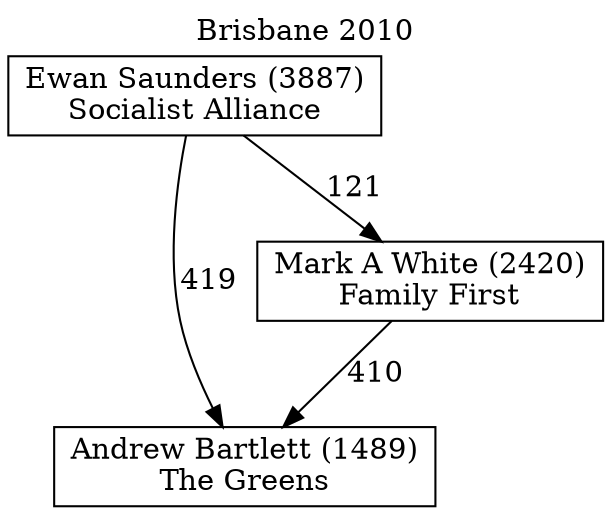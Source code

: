 // House preference flow
digraph "Andrew Bartlett (1489)_Brisbane_2010" {
	graph [label="Brisbane 2010" labelloc=t mclimit=10]
	node [shape=box]
	"Andrew Bartlett (1489)" [label="Andrew Bartlett (1489)
The Greens"]
	"Mark A White (2420)" [label="Mark A White (2420)
Family First"]
	"Ewan Saunders (3887)" [label="Ewan Saunders (3887)
Socialist Alliance"]
	"Andrew Bartlett (1489)" [label="Andrew Bartlett (1489)
The Greens"]
	"Ewan Saunders (3887)" [label="Ewan Saunders (3887)
Socialist Alliance"]
	"Ewan Saunders (3887)" [label="Ewan Saunders (3887)
Socialist Alliance"]
	"Mark A White (2420)" [label="Mark A White (2420)
Family First"]
	"Ewan Saunders (3887)" [label="Ewan Saunders (3887)
Socialist Alliance"]
	"Ewan Saunders (3887)" [label="Ewan Saunders (3887)
Socialist Alliance"]
	"Mark A White (2420)" -> "Andrew Bartlett (1489)" [label=410]
	"Ewan Saunders (3887)" -> "Mark A White (2420)" [label=121]
	"Ewan Saunders (3887)" -> "Andrew Bartlett (1489)" [label=419]
}
